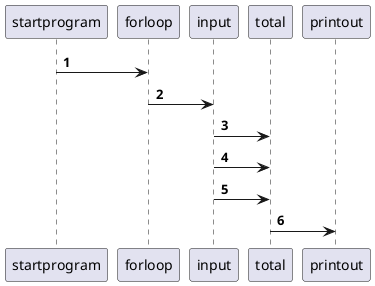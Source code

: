@startuml
'https://plantuml.com/sequence-diagram

autonumber

startprogram -> forloop

forloop -> input

input -> total

input -> total

input -> total

total -> printout


@enduml